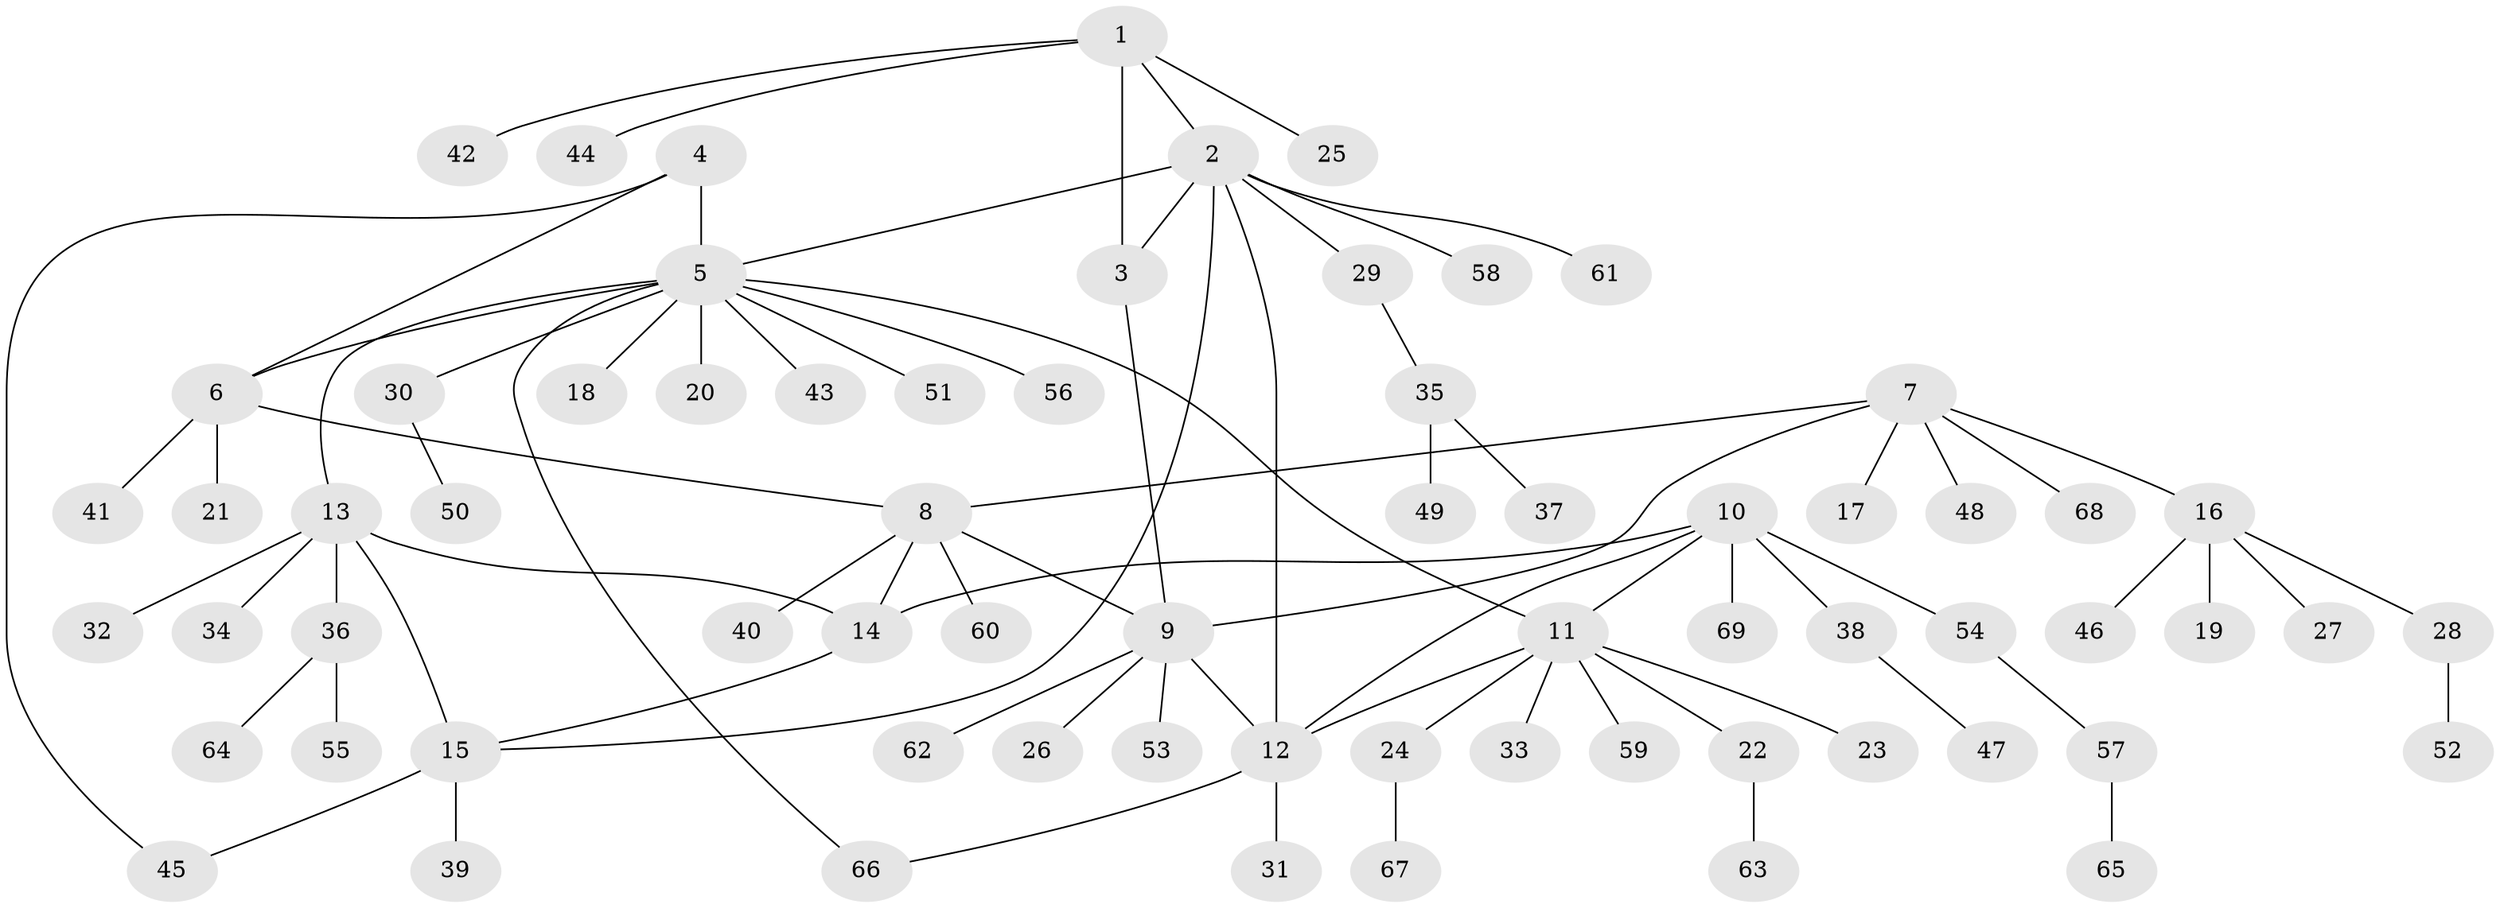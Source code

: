 // Generated by graph-tools (version 1.1) at 2025/26/03/09/25 03:26:47]
// undirected, 69 vertices, 81 edges
graph export_dot {
graph [start="1"]
  node [color=gray90,style=filled];
  1;
  2;
  3;
  4;
  5;
  6;
  7;
  8;
  9;
  10;
  11;
  12;
  13;
  14;
  15;
  16;
  17;
  18;
  19;
  20;
  21;
  22;
  23;
  24;
  25;
  26;
  27;
  28;
  29;
  30;
  31;
  32;
  33;
  34;
  35;
  36;
  37;
  38;
  39;
  40;
  41;
  42;
  43;
  44;
  45;
  46;
  47;
  48;
  49;
  50;
  51;
  52;
  53;
  54;
  55;
  56;
  57;
  58;
  59;
  60;
  61;
  62;
  63;
  64;
  65;
  66;
  67;
  68;
  69;
  1 -- 2;
  1 -- 3;
  1 -- 25;
  1 -- 42;
  1 -- 44;
  2 -- 3;
  2 -- 5;
  2 -- 12;
  2 -- 15;
  2 -- 29;
  2 -- 58;
  2 -- 61;
  3 -- 9;
  4 -- 5;
  4 -- 6;
  4 -- 45;
  5 -- 6;
  5 -- 11;
  5 -- 13;
  5 -- 18;
  5 -- 20;
  5 -- 30;
  5 -- 43;
  5 -- 51;
  5 -- 56;
  5 -- 66;
  6 -- 8;
  6 -- 21;
  6 -- 41;
  7 -- 8;
  7 -- 9;
  7 -- 16;
  7 -- 17;
  7 -- 48;
  7 -- 68;
  8 -- 9;
  8 -- 14;
  8 -- 40;
  8 -- 60;
  9 -- 12;
  9 -- 26;
  9 -- 53;
  9 -- 62;
  10 -- 11;
  10 -- 12;
  10 -- 14;
  10 -- 38;
  10 -- 54;
  10 -- 69;
  11 -- 12;
  11 -- 22;
  11 -- 23;
  11 -- 24;
  11 -- 33;
  11 -- 59;
  12 -- 31;
  12 -- 66;
  13 -- 14;
  13 -- 15;
  13 -- 32;
  13 -- 34;
  13 -- 36;
  14 -- 15;
  15 -- 39;
  15 -- 45;
  16 -- 19;
  16 -- 27;
  16 -- 28;
  16 -- 46;
  22 -- 63;
  24 -- 67;
  28 -- 52;
  29 -- 35;
  30 -- 50;
  35 -- 37;
  35 -- 49;
  36 -- 55;
  36 -- 64;
  38 -- 47;
  54 -- 57;
  57 -- 65;
}
